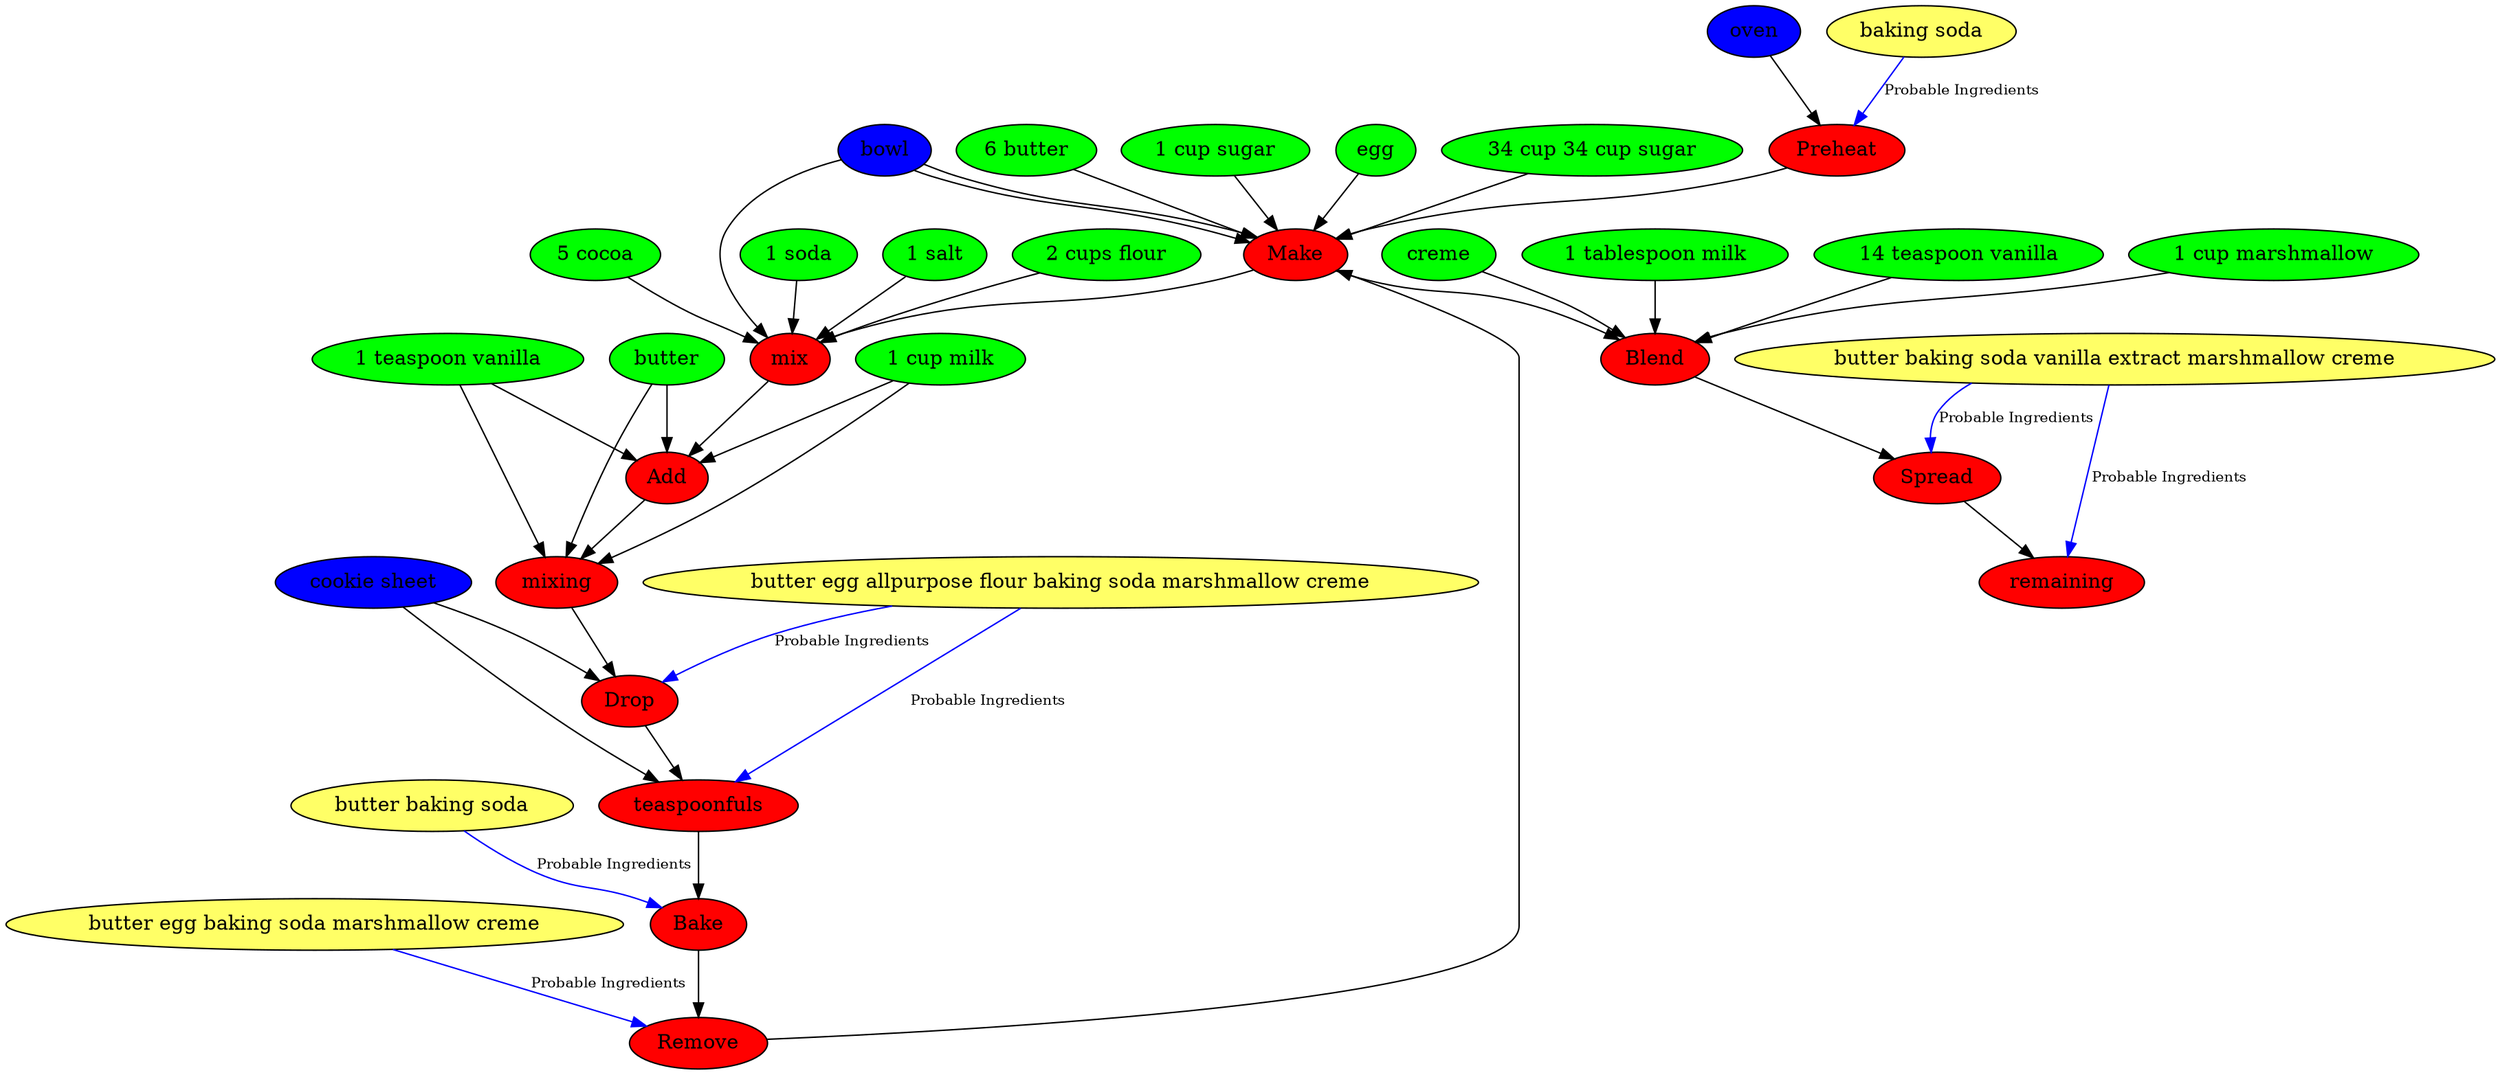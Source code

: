 digraph G {
Preheat [style=filled, fillcolor=red];
oven [style=filled, fillcolor="#0000ff"];
"baking soda" [style=filled, fillcolor="#ffff66"];
Make [style=filled, fillcolor=red];
"6 butter" [style=filled, fillcolor=green];
"1 cup sugar" [style=filled, fillcolor=green];
egg [style=filled, fillcolor=green];
bowl [style=filled, fillcolor="#0000ff"];
bowl [style=filled, fillcolor="#0000ff"];
mix [style=filled, fillcolor=red];
"2 cups flour" [style=filled, fillcolor=green];
"5 cocoa" [style=filled, fillcolor=green];
"1 soda" [style=filled, fillcolor=green];
"1 salt" [style=filled, fillcolor=green];
Add [style=filled, fillcolor=red];
butter [style=filled, fillcolor=green];
"1 cup milk" [style=filled, fillcolor=green];
"1 teaspoon vanilla" [style=filled, fillcolor=green];
mixing [style=filled, fillcolor=red];
Drop [style=filled, fillcolor=red];
teaspoonfuls [style=filled, fillcolor=red];
"cookie sheet" [style=filled, fillcolor="#0000ff"];
"butter egg allpurpose flour baking soda marshmallow creme" [style=filled, fillcolor="#ffff66"];
Bake [style=filled, fillcolor=red];
"butter baking soda" [style=filled, fillcolor="#ffff66"];
Remove [style=filled, fillcolor=red];
"butter egg baking soda marshmallow creme" [style=filled, fillcolor="#ffff66"];
Make [style=filled, fillcolor=red];
"34 cup 34 cup sugar" [style=filled, fillcolor=green];
bowl [style=filled, fillcolor="#0000ff"];
Blend [style=filled, fillcolor=red];
"14 teaspoon vanilla" [style=filled, fillcolor=green];
"1 cup marshmallow" [style=filled, fillcolor=green];
creme [style=filled, fillcolor=green];
"1 tablespoon milk" [style=filled, fillcolor=green];
Spread [style=filled, fillcolor=red];
remaining [style=filled, fillcolor=red];
"butter baking soda vanilla extract marshmallow creme" [style=filled, fillcolor="#ffff66"];
Preheat -> Make;
Make -> mix;
mix -> Add;
Add -> mixing;
mixing -> Drop;
Drop -> teaspoonfuls;
teaspoonfuls -> Bake;
Bake -> Remove;
Remove -> Make;
Make -> Blend;
Blend -> Spread;
Spread -> remaining;
"6 butter" -> Make;
"1 cup sugar" -> Make;
egg -> Make;
"2 cups flour" -> mix;
"5 cocoa" -> mix;
"1 soda" -> mix;
"1 salt" -> mix;
butter -> Add;
"1 cup milk" -> Add;
"1 teaspoon vanilla" -> Add;
butter -> mixing;
"1 cup milk" -> mixing;
"1 teaspoon vanilla" -> mixing;
"34 cup 34 cup sugar" -> Make;
"14 teaspoon vanilla" -> Blend;
"1 cup marshmallow" -> Blend;
creme -> Blend;
"1 tablespoon milk" -> Blend;
oven -> Preheat;
bowl -> Make;
bowl -> mix;
"cookie sheet" -> Drop;
"cookie sheet" -> teaspoonfuls;
bowl -> Make;
"baking soda" -> Preheat  [color=blue, labelfontcolor="#009933", fontsize="10.0", label="Probable Ingredients"];
"butter egg allpurpose flour baking soda marshmallow creme" -> Drop  [color=blue, labelfontcolor="#009933", fontsize="10.0", label="Probable Ingredients"];
"butter egg allpurpose flour baking soda marshmallow creme" -> teaspoonfuls  [color=blue, labelfontcolor="#009933", fontsize="10.0", label="Probable Ingredients"];
"butter baking soda" -> Bake  [color=blue, labelfontcolor="#009933", fontsize="10.0", label="Probable Ingredients"];
"butter egg baking soda marshmallow creme" -> Remove  [color=blue, labelfontcolor="#009933", fontsize="10.0", label="Probable Ingredients"];
"butter baking soda vanilla extract marshmallow creme" -> Spread  [color=blue, labelfontcolor="#009933", fontsize="10.0", label="Probable Ingredients"];
"butter baking soda vanilla extract marshmallow creme" -> remaining  [color=blue, labelfontcolor="#009933", fontsize="10.0", label="Probable Ingredients"];
}
